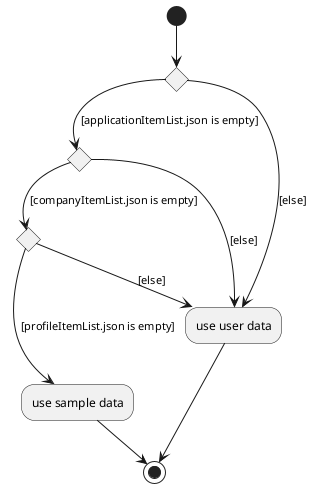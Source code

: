 @startuml
(*)  --> If "" then
    [[applicationItemList.json is empty&#93;] If "" then
        [[companyItemList.json is empty&#93;] If "" then
        ---> [[profileItemList.json is empty&#93;] "use sample data"
        -->(*)
        else
        --> [[else&#93;] "use user data"
        Endif
    else
    --> [[else&#93;] "use user data"
    Endif
else
--> [[else&#93;] "use user data"
Endif
-->(*)
@enduml
